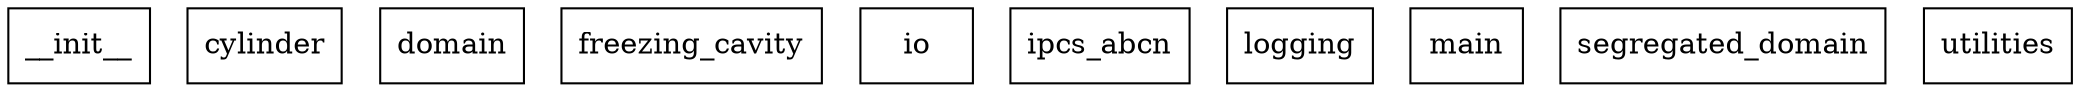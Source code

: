 digraph "packages" {
charset="utf-8"
rankdir=BT
"0" [label="__init__", shape="box"];
"1" [label="cylinder", shape="box"];
"2" [label="domain", shape="box"];
"3" [label="freezing_cavity", shape="box"];
"4" [label="io", shape="box"];
"5" [label="ipcs_abcn", shape="box"];
"6" [label="logging", shape="box"];
"7" [label="main", shape="box"];
"8" [label="segregated_domain", shape="box"];
"9" [label="utilities", shape="box"];
}
